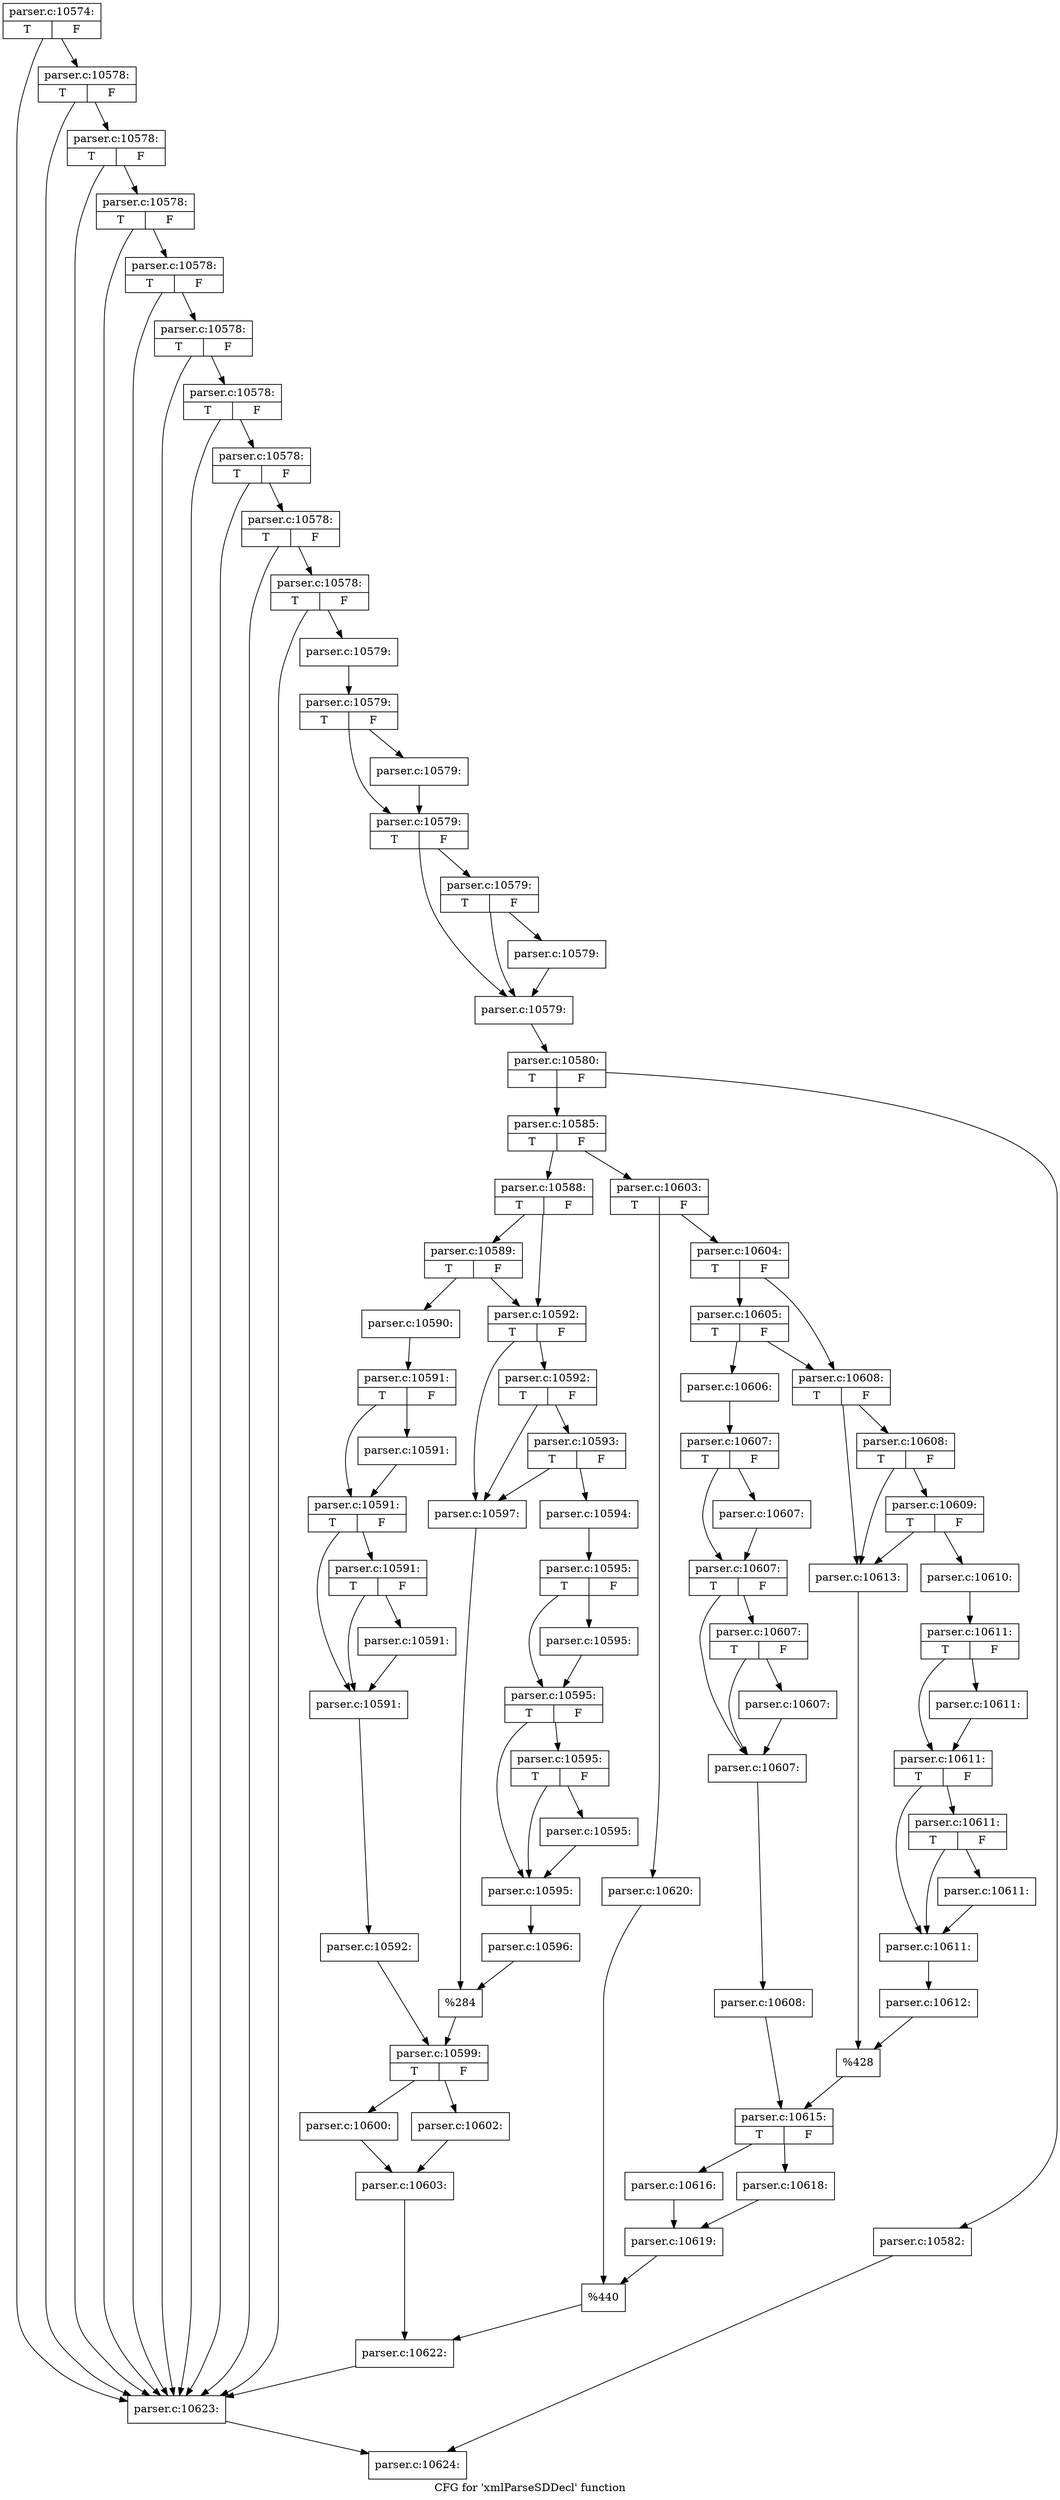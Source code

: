 digraph "CFG for 'xmlParseSDDecl' function" {
	label="CFG for 'xmlParseSDDecl' function";

	Node0x5d73cb0 [shape=record,label="{parser.c:10574:|{<s0>T|<s1>F}}"];
	Node0x5d73cb0 -> Node0x5d7dde0;
	Node0x5d73cb0 -> Node0x5d73ab0;
	Node0x5d7dde0 [shape=record,label="{parser.c:10578:|{<s0>T|<s1>F}}"];
	Node0x5d7dde0 -> Node0x5d7dd90;
	Node0x5d7dde0 -> Node0x5d73ab0;
	Node0x5d7dd90 [shape=record,label="{parser.c:10578:|{<s0>T|<s1>F}}"];
	Node0x5d7dd90 -> Node0x5d7dd40;
	Node0x5d7dd90 -> Node0x5d73ab0;
	Node0x5d7dd40 [shape=record,label="{parser.c:10578:|{<s0>T|<s1>F}}"];
	Node0x5d7dd40 -> Node0x5d7dcf0;
	Node0x5d7dd40 -> Node0x5d73ab0;
	Node0x5d7dcf0 [shape=record,label="{parser.c:10578:|{<s0>T|<s1>F}}"];
	Node0x5d7dcf0 -> Node0x5d7dca0;
	Node0x5d7dcf0 -> Node0x5d73ab0;
	Node0x5d7dca0 [shape=record,label="{parser.c:10578:|{<s0>T|<s1>F}}"];
	Node0x5d7dca0 -> Node0x5d7dc50;
	Node0x5d7dca0 -> Node0x5d73ab0;
	Node0x5d7dc50 [shape=record,label="{parser.c:10578:|{<s0>T|<s1>F}}"];
	Node0x5d7dc50 -> Node0x5d7dc00;
	Node0x5d7dc50 -> Node0x5d73ab0;
	Node0x5d7dc00 [shape=record,label="{parser.c:10578:|{<s0>T|<s1>F}}"];
	Node0x5d7dc00 -> Node0x5d7dbb0;
	Node0x5d7dc00 -> Node0x5d73ab0;
	Node0x5d7dbb0 [shape=record,label="{parser.c:10578:|{<s0>T|<s1>F}}"];
	Node0x5d7dbb0 -> Node0x5d7db60;
	Node0x5d7dbb0 -> Node0x5d73ab0;
	Node0x5d7db60 [shape=record,label="{parser.c:10578:|{<s0>T|<s1>F}}"];
	Node0x5d7db60 -> Node0x5d72bd0;
	Node0x5d7db60 -> Node0x5d73ab0;
	Node0x5d72bd0 [shape=record,label="{parser.c:10579:}"];
	Node0x5d72bd0 -> Node0x5d80eb0;
	Node0x5d80eb0 [shape=record,label="{parser.c:10579:|{<s0>T|<s1>F}}"];
	Node0x5d80eb0 -> Node0x5d81920;
	Node0x5d80eb0 -> Node0x5d81970;
	Node0x5d81920 [shape=record,label="{parser.c:10579:}"];
	Node0x5d81920 -> Node0x5d81970;
	Node0x5d81970 [shape=record,label="{parser.c:10579:|{<s0>T|<s1>F}}"];
	Node0x5d81970 -> Node0x5d82050;
	Node0x5d81970 -> Node0x5d82000;
	Node0x5d82050 [shape=record,label="{parser.c:10579:|{<s0>T|<s1>F}}"];
	Node0x5d82050 -> Node0x5d81fb0;
	Node0x5d82050 -> Node0x5d82000;
	Node0x5d81fb0 [shape=record,label="{parser.c:10579:}"];
	Node0x5d81fb0 -> Node0x5d82000;
	Node0x5d82000 [shape=record,label="{parser.c:10579:}"];
	Node0x5d82000 -> Node0x5d80e10;
	Node0x5d80e10 [shape=record,label="{parser.c:10580:|{<s0>T|<s1>F}}"];
	Node0x5d80e10 -> Node0x5d80e60;
	Node0x5d80e10 -> Node0x5d82b80;
	Node0x5d80e60 [shape=record,label="{parser.c:10582:}"];
	Node0x5d80e60 -> Node0x5d73a00;
	Node0x5d82b80 [shape=record,label="{parser.c:10585:|{<s0>T|<s1>F}}"];
	Node0x5d82b80 -> Node0x5d83820;
	Node0x5d82b80 -> Node0x5d838c0;
	Node0x5d83820 [shape=record,label="{parser.c:10588:|{<s0>T|<s1>F}}"];
	Node0x5d83820 -> Node0x5d840f0;
	Node0x5d83820 -> Node0x5d840a0;
	Node0x5d840f0 [shape=record,label="{parser.c:10589:|{<s0>T|<s1>F}}"];
	Node0x5d840f0 -> Node0x5d84000;
	Node0x5d840f0 -> Node0x5d840a0;
	Node0x5d84000 [shape=record,label="{parser.c:10590:}"];
	Node0x5d84000 -> Node0x5d84e30;
	Node0x5d84e30 [shape=record,label="{parser.c:10591:|{<s0>T|<s1>F}}"];
	Node0x5d84e30 -> Node0x5d858a0;
	Node0x5d84e30 -> Node0x5d858f0;
	Node0x5d858a0 [shape=record,label="{parser.c:10591:}"];
	Node0x5d858a0 -> Node0x5d858f0;
	Node0x5d858f0 [shape=record,label="{parser.c:10591:|{<s0>T|<s1>F}}"];
	Node0x5d858f0 -> Node0x5d85fd0;
	Node0x5d858f0 -> Node0x5d85f80;
	Node0x5d85fd0 [shape=record,label="{parser.c:10591:|{<s0>T|<s1>F}}"];
	Node0x5d85fd0 -> Node0x5d85f30;
	Node0x5d85fd0 -> Node0x5d85f80;
	Node0x5d85f30 [shape=record,label="{parser.c:10591:}"];
	Node0x5d85f30 -> Node0x5d85f80;
	Node0x5d85f80 [shape=record,label="{parser.c:10591:}"];
	Node0x5d85f80 -> Node0x5d84d90;
	Node0x5d84d90 [shape=record,label="{parser.c:10592:}"];
	Node0x5d84d90 -> Node0x5d84050;
	Node0x5d840a0 [shape=record,label="{parser.c:10592:|{<s0>T|<s1>F}}"];
	Node0x5d840a0 -> Node0x5d86bc0;
	Node0x5d840a0 -> Node0x5d86af0;
	Node0x5d86bc0 [shape=record,label="{parser.c:10592:|{<s0>T|<s1>F}}"];
	Node0x5d86bc0 -> Node0x5d86b40;
	Node0x5d86bc0 -> Node0x5d86af0;
	Node0x5d86b40 [shape=record,label="{parser.c:10593:|{<s0>T|<s1>F}}"];
	Node0x5d86b40 -> Node0x5d84de0;
	Node0x5d86b40 -> Node0x5d86af0;
	Node0x5d84de0 [shape=record,label="{parser.c:10594:}"];
	Node0x5d84de0 -> Node0x5d87e90;
	Node0x5d87e90 [shape=record,label="{parser.c:10595:|{<s0>T|<s1>F}}"];
	Node0x5d87e90 -> Node0x5d88900;
	Node0x5d87e90 -> Node0x5d88950;
	Node0x5d88900 [shape=record,label="{parser.c:10595:}"];
	Node0x5d88900 -> Node0x5d88950;
	Node0x5d88950 [shape=record,label="{parser.c:10595:|{<s0>T|<s1>F}}"];
	Node0x5d88950 -> Node0x5d89030;
	Node0x5d88950 -> Node0x5d88fe0;
	Node0x5d89030 [shape=record,label="{parser.c:10595:|{<s0>T|<s1>F}}"];
	Node0x5d89030 -> Node0x5d88f90;
	Node0x5d89030 -> Node0x5d88fe0;
	Node0x5d88f90 [shape=record,label="{parser.c:10595:}"];
	Node0x5d88f90 -> Node0x5d88fe0;
	Node0x5d88fe0 [shape=record,label="{parser.c:10595:}"];
	Node0x5d88fe0 -> Node0x5d87df0;
	Node0x5d87df0 [shape=record,label="{parser.c:10596:}"];
	Node0x5d87df0 -> Node0x5d86aa0;
	Node0x5d86af0 [shape=record,label="{parser.c:10597:}"];
	Node0x5d86af0 -> Node0x5d86aa0;
	Node0x5d86aa0 [shape=record,label="{%284}"];
	Node0x5d86aa0 -> Node0x5d84050;
	Node0x5d84050 [shape=record,label="{parser.c:10599:|{<s0>T|<s1>F}}"];
	Node0x5d84050 -> Node0x5d87e40;
	Node0x5d84050 -> Node0x5d89f80;
	Node0x5d87e40 [shape=record,label="{parser.c:10600:}"];
	Node0x5d87e40 -> Node0x5d89f30;
	Node0x5d89f80 [shape=record,label="{parser.c:10602:}"];
	Node0x5d89f80 -> Node0x5d89f30;
	Node0x5d89f30 [shape=record,label="{parser.c:10603:}"];
	Node0x5d89f30 -> Node0x5d83870;
	Node0x5d838c0 [shape=record,label="{parser.c:10603:|{<s0>T|<s1>F}}"];
	Node0x5d838c0 -> Node0x5d8aab0;
	Node0x5d838c0 -> Node0x5d8ab50;
	Node0x5d8aab0 [shape=record,label="{parser.c:10604:|{<s0>T|<s1>F}}"];
	Node0x5d8aab0 -> Node0x5d8b380;
	Node0x5d8aab0 -> Node0x5d8b330;
	Node0x5d8b380 [shape=record,label="{parser.c:10605:|{<s0>T|<s1>F}}"];
	Node0x5d8b380 -> Node0x5d8b290;
	Node0x5d8b380 -> Node0x5d8b330;
	Node0x5d8b290 [shape=record,label="{parser.c:10606:}"];
	Node0x5d8b290 -> Node0x5d8c0c0;
	Node0x5d8c0c0 [shape=record,label="{parser.c:10607:|{<s0>T|<s1>F}}"];
	Node0x5d8c0c0 -> Node0x5d8cb30;
	Node0x5d8c0c0 -> Node0x5d8cb80;
	Node0x5d8cb30 [shape=record,label="{parser.c:10607:}"];
	Node0x5d8cb30 -> Node0x5d8cb80;
	Node0x5d8cb80 [shape=record,label="{parser.c:10607:|{<s0>T|<s1>F}}"];
	Node0x5d8cb80 -> Node0x5d8d260;
	Node0x5d8cb80 -> Node0x5d8d210;
	Node0x5d8d260 [shape=record,label="{parser.c:10607:|{<s0>T|<s1>F}}"];
	Node0x5d8d260 -> Node0x5d8d1c0;
	Node0x5d8d260 -> Node0x5d8d210;
	Node0x5d8d1c0 [shape=record,label="{parser.c:10607:}"];
	Node0x5d8d1c0 -> Node0x5d8d210;
	Node0x5d8d210 [shape=record,label="{parser.c:10607:}"];
	Node0x5d8d210 -> Node0x5d8c020;
	Node0x5d8c020 [shape=record,label="{parser.c:10608:}"];
	Node0x5d8c020 -> Node0x5d8b2e0;
	Node0x5d8b330 [shape=record,label="{parser.c:10608:|{<s0>T|<s1>F}}"];
	Node0x5d8b330 -> Node0x5d8de50;
	Node0x5d8b330 -> Node0x5d8dd80;
	Node0x5d8de50 [shape=record,label="{parser.c:10608:|{<s0>T|<s1>F}}"];
	Node0x5d8de50 -> Node0x5d8ddd0;
	Node0x5d8de50 -> Node0x5d8dd80;
	Node0x5d8ddd0 [shape=record,label="{parser.c:10609:|{<s0>T|<s1>F}}"];
	Node0x5d8ddd0 -> Node0x5d8c070;
	Node0x5d8ddd0 -> Node0x5d8dd80;
	Node0x5d8c070 [shape=record,label="{parser.c:10610:}"];
	Node0x5d8c070 -> Node0x5d8f0e0;
	Node0x5d8f0e0 [shape=record,label="{parser.c:10611:|{<s0>T|<s1>F}}"];
	Node0x5d8f0e0 -> Node0x5d8fb50;
	Node0x5d8f0e0 -> Node0x5d8fba0;
	Node0x5d8fb50 [shape=record,label="{parser.c:10611:}"];
	Node0x5d8fb50 -> Node0x5d8fba0;
	Node0x5d8fba0 [shape=record,label="{parser.c:10611:|{<s0>T|<s1>F}}"];
	Node0x5d8fba0 -> Node0x5d90280;
	Node0x5d8fba0 -> Node0x5d90230;
	Node0x5d90280 [shape=record,label="{parser.c:10611:|{<s0>T|<s1>F}}"];
	Node0x5d90280 -> Node0x5d901e0;
	Node0x5d90280 -> Node0x5d90230;
	Node0x5d901e0 [shape=record,label="{parser.c:10611:}"];
	Node0x5d901e0 -> Node0x5d90230;
	Node0x5d90230 [shape=record,label="{parser.c:10611:}"];
	Node0x5d90230 -> Node0x5d8f040;
	Node0x5d8f040 [shape=record,label="{parser.c:10612:}"];
	Node0x5d8f040 -> Node0x5d8dd30;
	Node0x5d8dd80 [shape=record,label="{parser.c:10613:}"];
	Node0x5d8dd80 -> Node0x5d8dd30;
	Node0x5d8dd30 [shape=record,label="{%428}"];
	Node0x5d8dd30 -> Node0x5d8b2e0;
	Node0x5d8b2e0 [shape=record,label="{parser.c:10615:|{<s0>T|<s1>F}}"];
	Node0x5d8b2e0 -> Node0x5d8f090;
	Node0x5d8b2e0 -> Node0x5d911d0;
	Node0x5d8f090 [shape=record,label="{parser.c:10616:}"];
	Node0x5d8f090 -> Node0x5d91180;
	Node0x5d911d0 [shape=record,label="{parser.c:10618:}"];
	Node0x5d911d0 -> Node0x5d91180;
	Node0x5d91180 [shape=record,label="{parser.c:10619:}"];
	Node0x5d91180 -> Node0x5d8ab00;
	Node0x5d8ab50 [shape=record,label="{parser.c:10620:}"];
	Node0x5d8ab50 -> Node0x5d8ab00;
	Node0x5d8ab00 [shape=record,label="{%440}"];
	Node0x5d8ab00 -> Node0x5d83870;
	Node0x5d83870 [shape=record,label="{parser.c:10622:}"];
	Node0x5d83870 -> Node0x5d73ab0;
	Node0x5d73ab0 [shape=record,label="{parser.c:10623:}"];
	Node0x5d73ab0 -> Node0x5d73a00;
	Node0x5d73a00 [shape=record,label="{parser.c:10624:}"];
}

